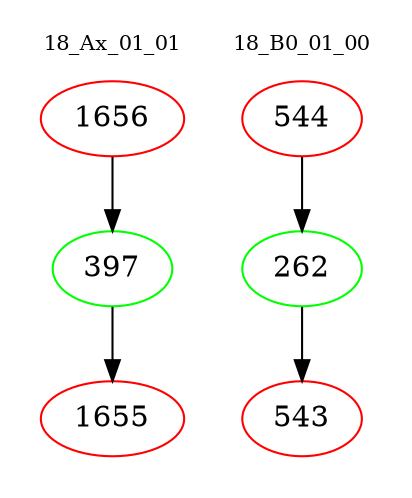 digraph{
subgraph cluster_0 {
color = white
label = "18_Ax_01_01";
fontsize=10;
T0_1656 [label="1656", color="red"]
T0_1656 -> T0_397 [color="black"]
T0_397 [label="397", color="green"]
T0_397 -> T0_1655 [color="black"]
T0_1655 [label="1655", color="red"]
}
subgraph cluster_1 {
color = white
label = "18_B0_01_00";
fontsize=10;
T1_544 [label="544", color="red"]
T1_544 -> T1_262 [color="black"]
T1_262 [label="262", color="green"]
T1_262 -> T1_543 [color="black"]
T1_543 [label="543", color="red"]
}
}
